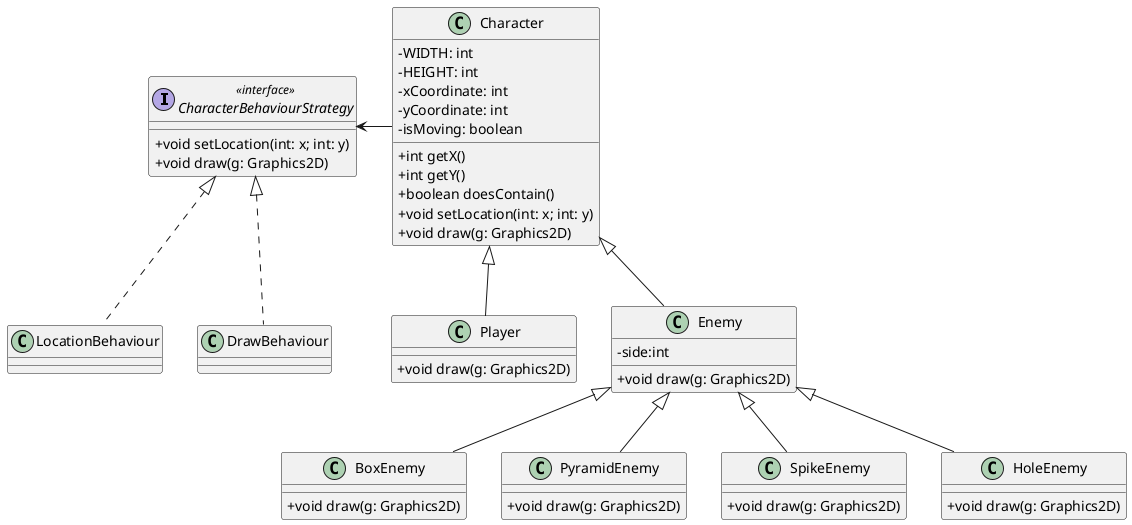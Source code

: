 @startuml
skinparam classAttributeIconSize 0

interface CharacterBehaviourStrategy<<interface >>{

    +void setLocation(int: x; int: y)
    +void draw(g: Graphics2D)

}


class Character {
    -WIDTH: int
    -HEIGHT: int
    -xCoordinate: int
    -yCoordinate: int
    -isMoving: boolean

    +int getX()
    +int getY()
    +boolean doesContain()
    +void setLocation(int: x; int: y)
    +void draw(g: Graphics2D)

}
class BoxEnemy {

    +void draw(g: Graphics2D)
}

class PyramidEnemy {

    +void draw(g: Graphics2D)
}

class SpikeEnemy {

    +void draw(g: Graphics2D)
}

class HoleEnemy {

    +void draw(g: Graphics2D)
}

class Player {
+void draw(g: Graphics2D)
}

class Enemy {
   -side:int

   +void draw(g: Graphics2D)
}


Character <|-- Enemy
Enemy <|-- BoxEnemy
Enemy <|-- HoleEnemy
Enemy <|-- SpikeEnemy
Enemy <|-- PyramidEnemy
Character<|-- Player

CharacterBehaviourStrategy <- Character
CharacterBehaviourStrategy <|-. LocationBehaviour
CharacterBehaviourStrategy <|-. DrawBehaviour




@enduml